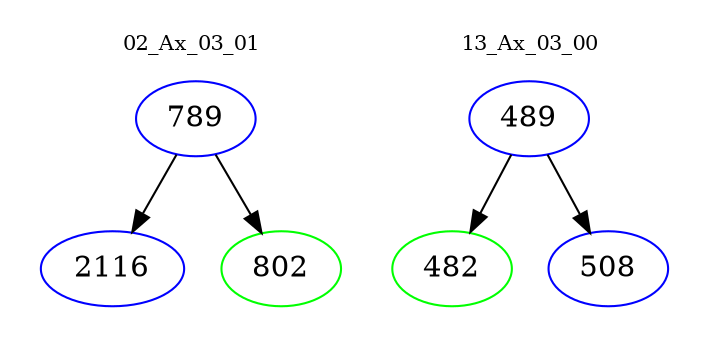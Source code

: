 digraph{
subgraph cluster_0 {
color = white
label = "02_Ax_03_01";
fontsize=10;
T0_789 [label="789", color="blue"]
T0_789 -> T0_2116 [color="black"]
T0_2116 [label="2116", color="blue"]
T0_789 -> T0_802 [color="black"]
T0_802 [label="802", color="green"]
}
subgraph cluster_1 {
color = white
label = "13_Ax_03_00";
fontsize=10;
T1_489 [label="489", color="blue"]
T1_489 -> T1_482 [color="black"]
T1_482 [label="482", color="green"]
T1_489 -> T1_508 [color="black"]
T1_508 [label="508", color="blue"]
}
}
